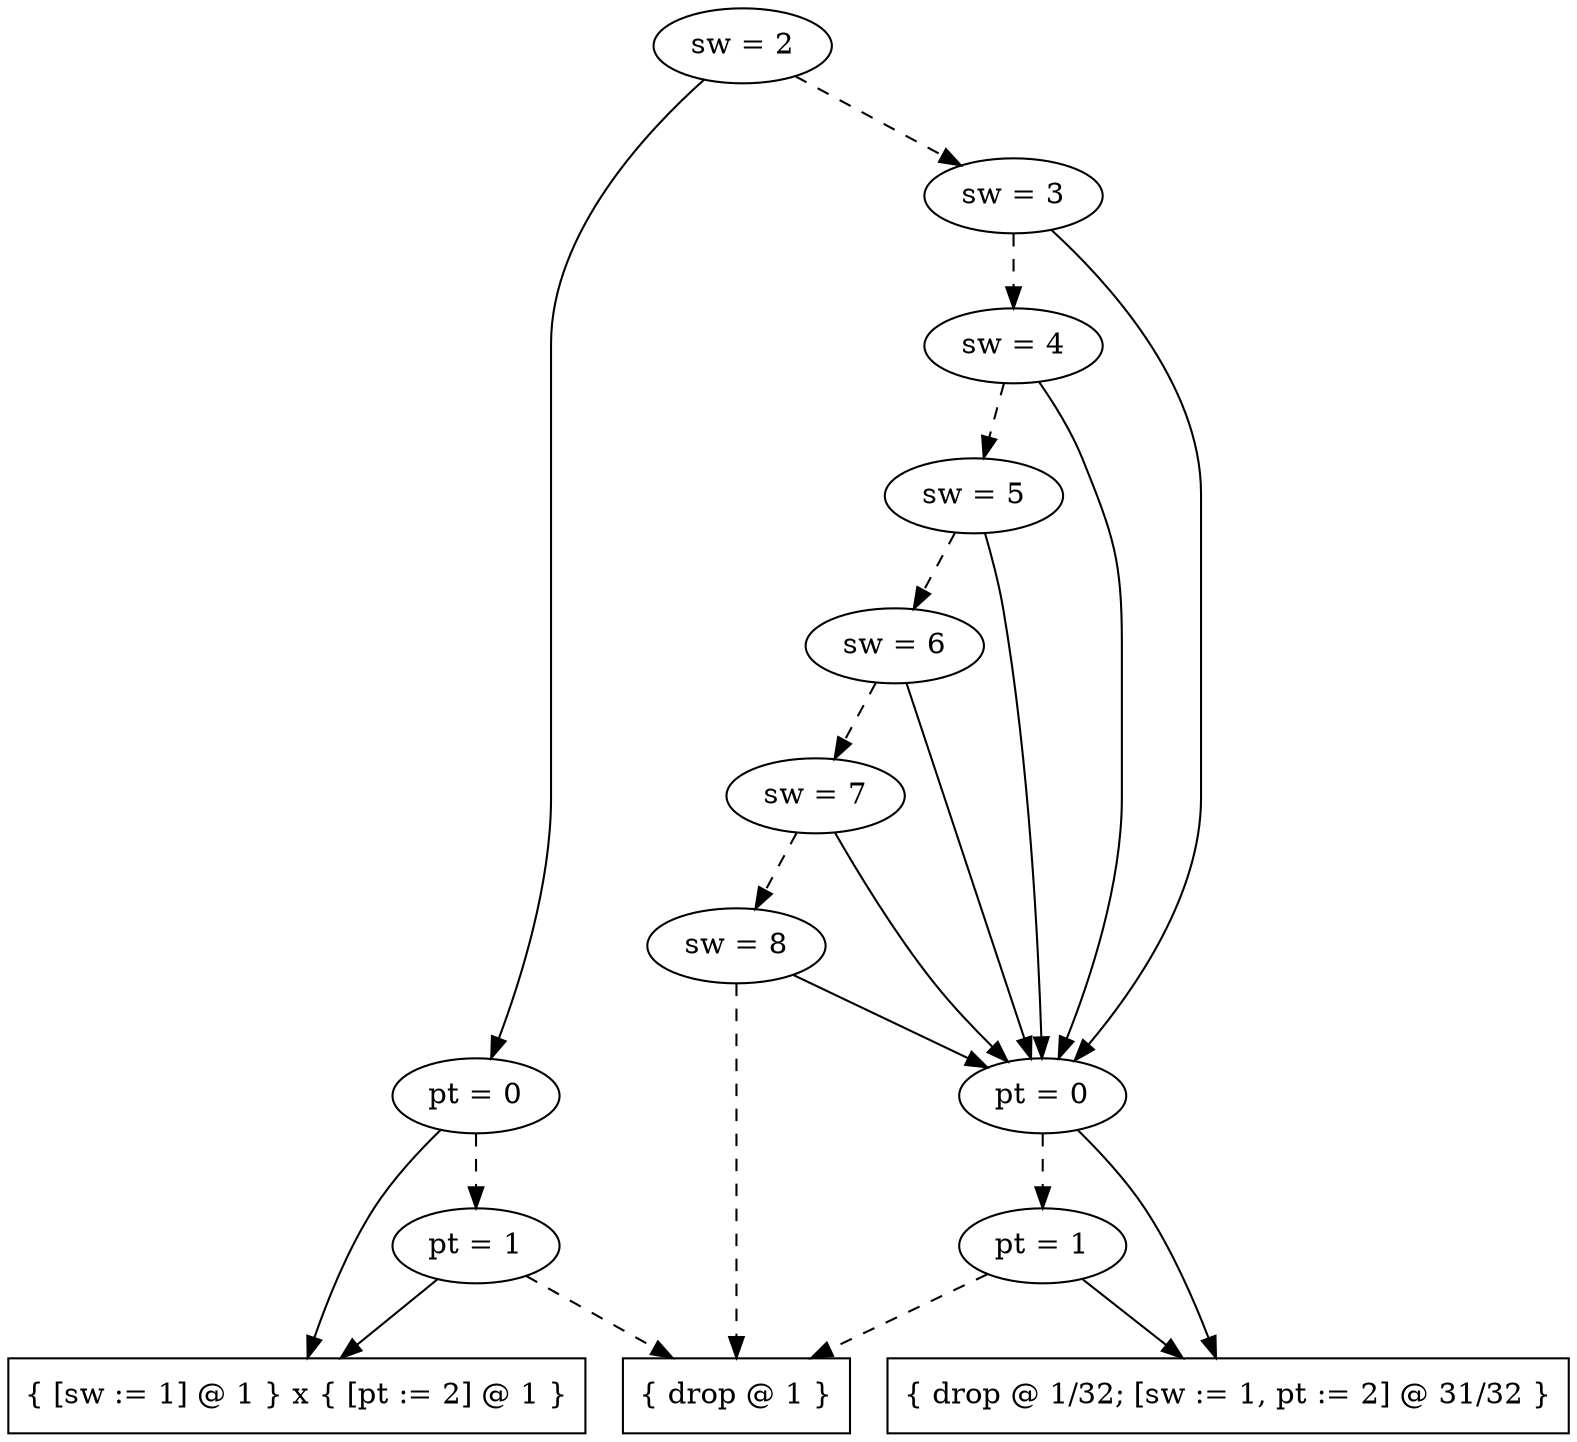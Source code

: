 digraph tdk {
977 [label="sw = 2"];
977 -> 955;
977 -> 975 [style="dashed"];
955 [label="pt = 0"];
955 -> 204;
955 -> 906 [style="dashed"];
204 [shape=box label="{ [sw := 1] @ 1 } x { [pt := 2] @ 1 }"];
906 [label="pt = 1"];
906 -> 204;
906 -> 0 [style="dashed"];
0 [shape=box label="{ drop @ 1 }"];
975 [label="sw = 3"];
975 -> 944;
975 -> 973 [style="dashed"];
944 [label="pt = 0"];
944 -> 869;
944 -> 895 [style="dashed"];
869 [shape=box label="{ drop @ 1/32; [sw := 1, pt := 2] @ 31/32 }"];
895 [label="pt = 1"];
895 -> 869;
895 -> 0 [style="dashed"];
973 [label="sw = 4"];
973 -> 944;
973 -> 971 [style="dashed"];
971 [label="sw = 5"];
971 -> 944;
971 -> 969 [style="dashed"];
969 [label="sw = 6"];
969 -> 944;
969 -> 967 [style="dashed"];
967 [label="sw = 7"];
967 -> 944;
967 -> 965 [style="dashed"];
965 [label="sw = 8"];
965 -> 944;
965 -> 0 [style="dashed"];
{rank=same; 973 ;}
{rank=same; 906 895 ;}
{rank=same; 971 ;}
{rank=same; 975 ;}
{rank=same; 977 ;}
{rank=same; 967 ;}
{rank=same; 965 ;}
{rank=same; 969 ;}
{rank=same; 955 944 ;}
}
